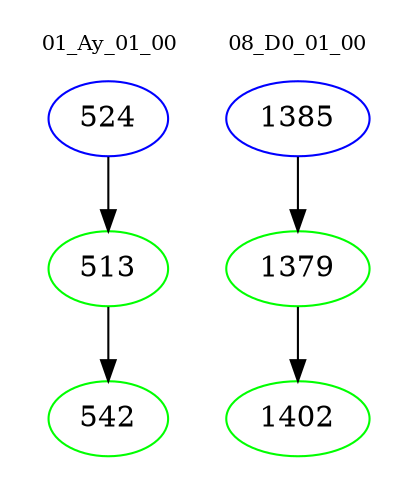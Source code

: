 digraph{
subgraph cluster_0 {
color = white
label = "01_Ay_01_00";
fontsize=10;
T0_524 [label="524", color="blue"]
T0_524 -> T0_513 [color="black"]
T0_513 [label="513", color="green"]
T0_513 -> T0_542 [color="black"]
T0_542 [label="542", color="green"]
}
subgraph cluster_1 {
color = white
label = "08_D0_01_00";
fontsize=10;
T1_1385 [label="1385", color="blue"]
T1_1385 -> T1_1379 [color="black"]
T1_1379 [label="1379", color="green"]
T1_1379 -> T1_1402 [color="black"]
T1_1402 [label="1402", color="green"]
}
}
